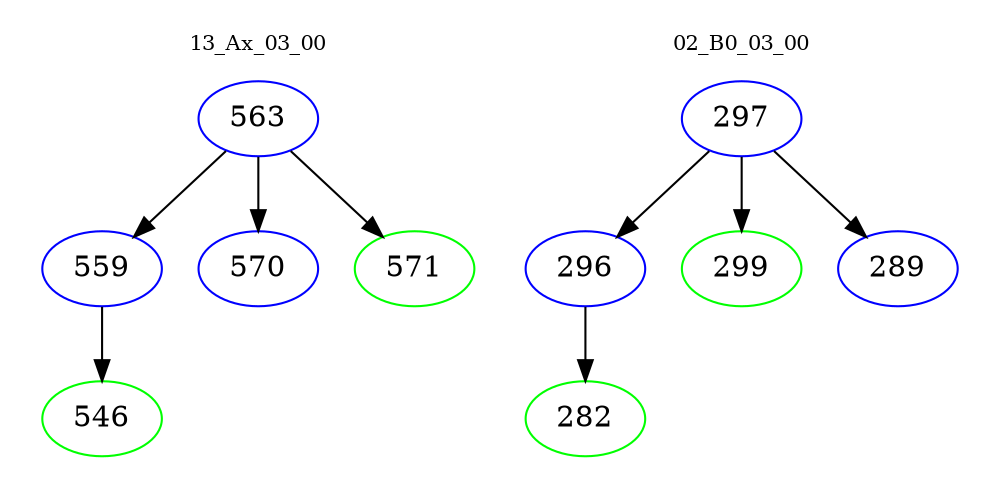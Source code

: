 digraph{
subgraph cluster_0 {
color = white
label = "13_Ax_03_00";
fontsize=10;
T0_563 [label="563", color="blue"]
T0_563 -> T0_559 [color="black"]
T0_559 [label="559", color="blue"]
T0_559 -> T0_546 [color="black"]
T0_546 [label="546", color="green"]
T0_563 -> T0_570 [color="black"]
T0_570 [label="570", color="blue"]
T0_563 -> T0_571 [color="black"]
T0_571 [label="571", color="green"]
}
subgraph cluster_1 {
color = white
label = "02_B0_03_00";
fontsize=10;
T1_297 [label="297", color="blue"]
T1_297 -> T1_296 [color="black"]
T1_296 [label="296", color="blue"]
T1_296 -> T1_282 [color="black"]
T1_282 [label="282", color="green"]
T1_297 -> T1_299 [color="black"]
T1_299 [label="299", color="green"]
T1_297 -> T1_289 [color="black"]
T1_289 [label="289", color="blue"]
}
}
